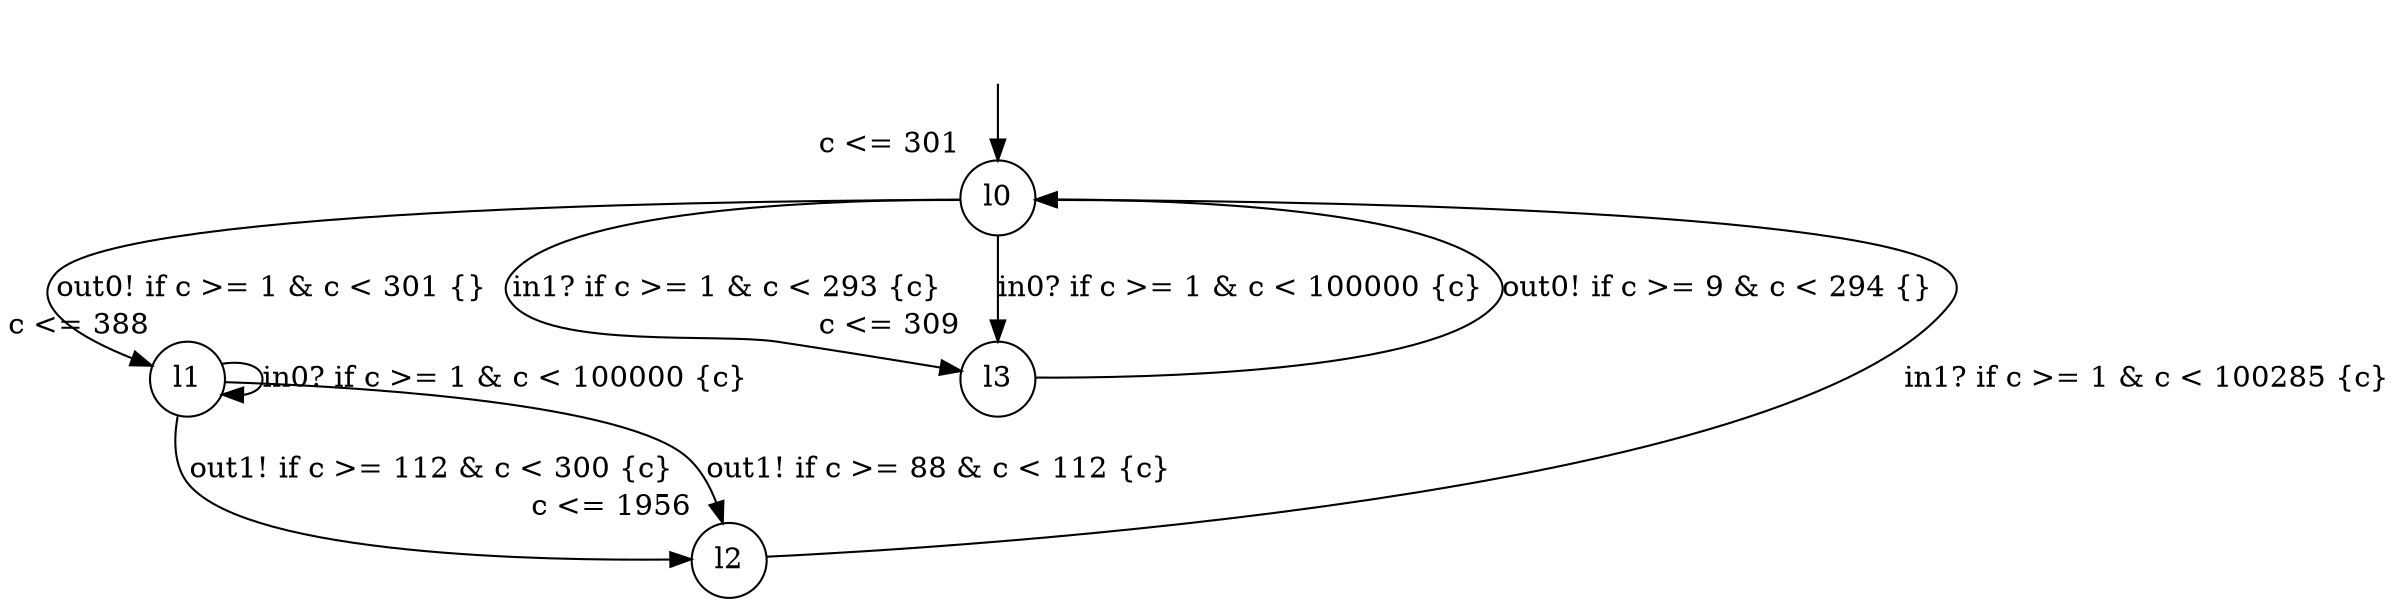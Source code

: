 digraph g {
__start0 [label="" shape="none"];
l0 [shape="circle" margin=0 label="l0", xlabel="c <= 301"];
l1 [shape="circle" margin=0 label="l1", xlabel="c <= 388"];
l2 [shape="circle" margin=0 label="l2", xlabel="c <= 1956"];
l3 [shape="circle" margin=0 label="l3", xlabel="c <= 309"];
l0 -> l3 [label="in1? if c >= 1 & c < 293 {c} "];
l0 -> l3 [label="in0? if c >= 1 & c < 100000 {c} "];
l0 -> l1 [label="out0! if c >= 1 & c < 301 {} "];
l1 -> l1 [label="in0? if c >= 1 & c < 100000 {c} "];
l1 -> l2 [label="out1! if c >= 112 & c < 300 {c} "];
l1 -> l2 [label="out1! if c >= 88 & c < 112 {c} "];
l2 -> l0 [label="in1? if c >= 1 & c < 100285 {c} "];
l3 -> l0 [label="out0! if c >= 9 & c < 294 {} "];
__start0 -> l0;
}
